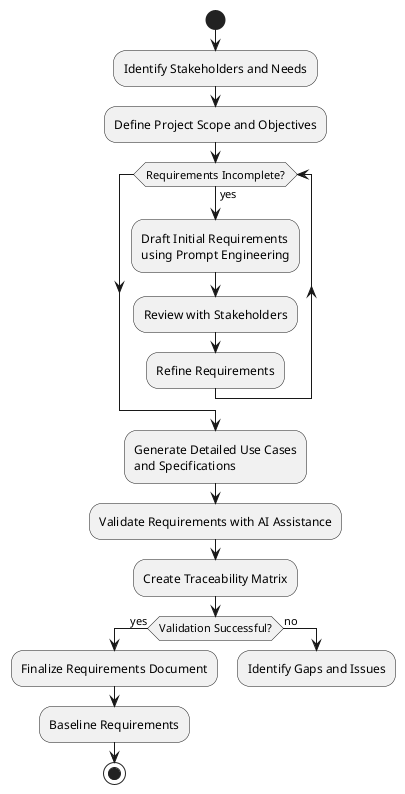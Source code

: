 @startuml
start
:Identify Stakeholders and Needs;
:Define Project Scope and Objectives;

while (Requirements Incomplete?) is (yes)
  :Draft Initial Requirements\nusing Prompt Engineering;
  :Review with Stakeholders;
  :Refine Requirements;
endwhile

:Generate Detailed Use Cases\nand Specifications;
:Validate Requirements with AI Assistance;
:Create Traceability Matrix;

if (Validation Successful?) then (yes)
  :Finalize Requirements Document;
  :Baseline Requirements;
  stop
else (no)
  :Identify Gaps and Issues;
  detach
endif
@enduml
